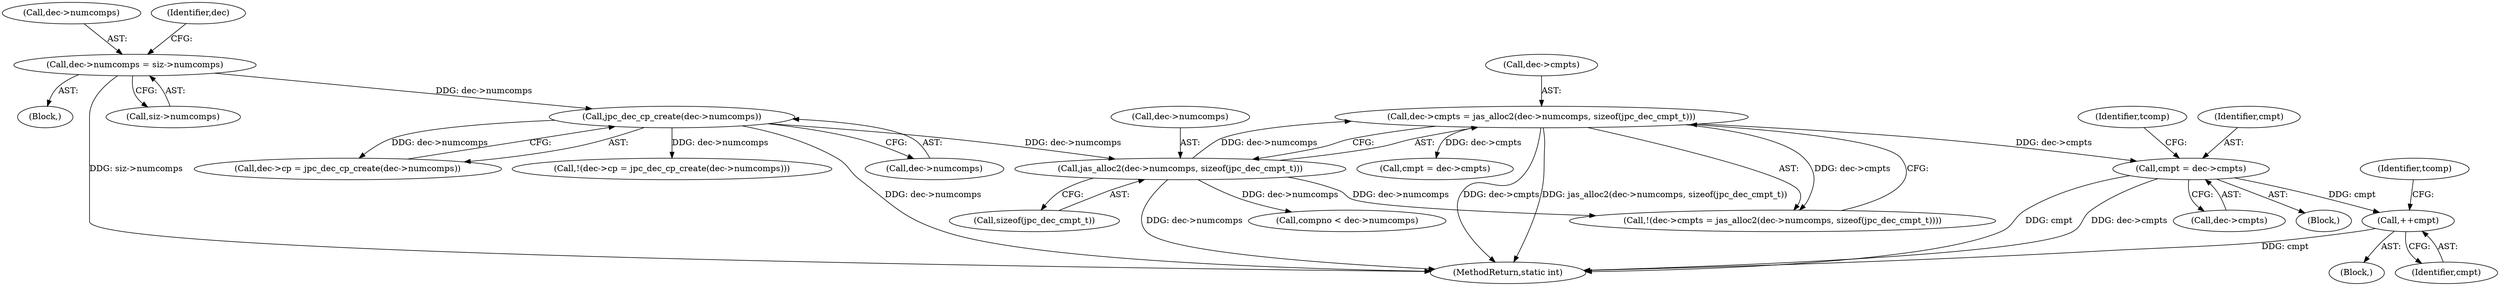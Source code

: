 digraph "0_jasper_d91198abd00fc435a397fe6bad906a4c1748e9cf@pointer" {
"1000597" [label="(Call,++cmpt)"];
"1000578" [label="(Call,cmpt = dec->cmpts)"];
"1000200" [label="(Call,dec->cmpts = jas_alloc2(dec->numcomps, sizeof(jpc_dec_cmpt_t)))"];
"1000204" [label="(Call,jas_alloc2(dec->numcomps, sizeof(jpc_dec_cmpt_t)))"];
"1000190" [label="(Call,jpc_dec_cp_create(dec->numcomps))"];
"1000177" [label="(Call,dec->numcomps = siz->numcomps)"];
"1000597" [label="(Call,++cmpt)"];
"1000600" [label="(Identifier,tcomp)"];
"1000204" [label="(Call,jas_alloc2(dec->numcomps, sizeof(jpc_dec_cmpt_t)))"];
"1000208" [label="(Call,sizeof(jpc_dec_cmpt_t))"];
"1000104" [label="(Block,)"];
"1000185" [label="(Call,!(dec->cp = jpc_dec_cp_create(dec->numcomps)))"];
"1000584" [label="(Identifier,tcomp)"];
"1000178" [label="(Call,dec->numcomps)"];
"1000201" [label="(Call,dec->cmpts)"];
"1000177" [label="(Call,dec->numcomps = siz->numcomps)"];
"1000219" [label="(Call,cmpt = dec->cmpts)"];
"1000678" [label="(MethodReturn,static int)"];
"1000580" [label="(Call,dec->cmpts)"];
"1000598" [label="(Identifier,cmpt)"];
"1000199" [label="(Call,!(dec->cmpts = jas_alloc2(dec->numcomps, sizeof(jpc_dec_cmpt_t))))"];
"1000205" [label="(Call,dec->numcomps)"];
"1000577" [label="(Block,)"];
"1000200" [label="(Call,dec->cmpts = jas_alloc2(dec->numcomps, sizeof(jpc_dec_cmpt_t)))"];
"1000188" [label="(Identifier,dec)"];
"1000579" [label="(Identifier,cmpt)"];
"1000181" [label="(Call,siz->numcomps)"];
"1000578" [label="(Call,cmpt = dec->cmpts)"];
"1000596" [label="(Block,)"];
"1000224" [label="(Call,compno < dec->numcomps)"];
"1000191" [label="(Call,dec->numcomps)"];
"1000186" [label="(Call,dec->cp = jpc_dec_cp_create(dec->numcomps))"];
"1000190" [label="(Call,jpc_dec_cp_create(dec->numcomps))"];
"1000597" -> "1000596"  [label="AST: "];
"1000597" -> "1000598"  [label="CFG: "];
"1000598" -> "1000597"  [label="AST: "];
"1000600" -> "1000597"  [label="CFG: "];
"1000597" -> "1000678"  [label="DDG: cmpt"];
"1000578" -> "1000597"  [label="DDG: cmpt"];
"1000578" -> "1000577"  [label="AST: "];
"1000578" -> "1000580"  [label="CFG: "];
"1000579" -> "1000578"  [label="AST: "];
"1000580" -> "1000578"  [label="AST: "];
"1000584" -> "1000578"  [label="CFG: "];
"1000578" -> "1000678"  [label="DDG: cmpt"];
"1000578" -> "1000678"  [label="DDG: dec->cmpts"];
"1000200" -> "1000578"  [label="DDG: dec->cmpts"];
"1000200" -> "1000199"  [label="AST: "];
"1000200" -> "1000204"  [label="CFG: "];
"1000201" -> "1000200"  [label="AST: "];
"1000204" -> "1000200"  [label="AST: "];
"1000199" -> "1000200"  [label="CFG: "];
"1000200" -> "1000678"  [label="DDG: dec->cmpts"];
"1000200" -> "1000678"  [label="DDG: jas_alloc2(dec->numcomps, sizeof(jpc_dec_cmpt_t))"];
"1000200" -> "1000199"  [label="DDG: dec->cmpts"];
"1000204" -> "1000200"  [label="DDG: dec->numcomps"];
"1000200" -> "1000219"  [label="DDG: dec->cmpts"];
"1000204" -> "1000208"  [label="CFG: "];
"1000205" -> "1000204"  [label="AST: "];
"1000208" -> "1000204"  [label="AST: "];
"1000204" -> "1000678"  [label="DDG: dec->numcomps"];
"1000204" -> "1000199"  [label="DDG: dec->numcomps"];
"1000190" -> "1000204"  [label="DDG: dec->numcomps"];
"1000204" -> "1000224"  [label="DDG: dec->numcomps"];
"1000190" -> "1000186"  [label="AST: "];
"1000190" -> "1000191"  [label="CFG: "];
"1000191" -> "1000190"  [label="AST: "];
"1000186" -> "1000190"  [label="CFG: "];
"1000190" -> "1000678"  [label="DDG: dec->numcomps"];
"1000190" -> "1000185"  [label="DDG: dec->numcomps"];
"1000190" -> "1000186"  [label="DDG: dec->numcomps"];
"1000177" -> "1000190"  [label="DDG: dec->numcomps"];
"1000177" -> "1000104"  [label="AST: "];
"1000177" -> "1000181"  [label="CFG: "];
"1000178" -> "1000177"  [label="AST: "];
"1000181" -> "1000177"  [label="AST: "];
"1000188" -> "1000177"  [label="CFG: "];
"1000177" -> "1000678"  [label="DDG: siz->numcomps"];
}
